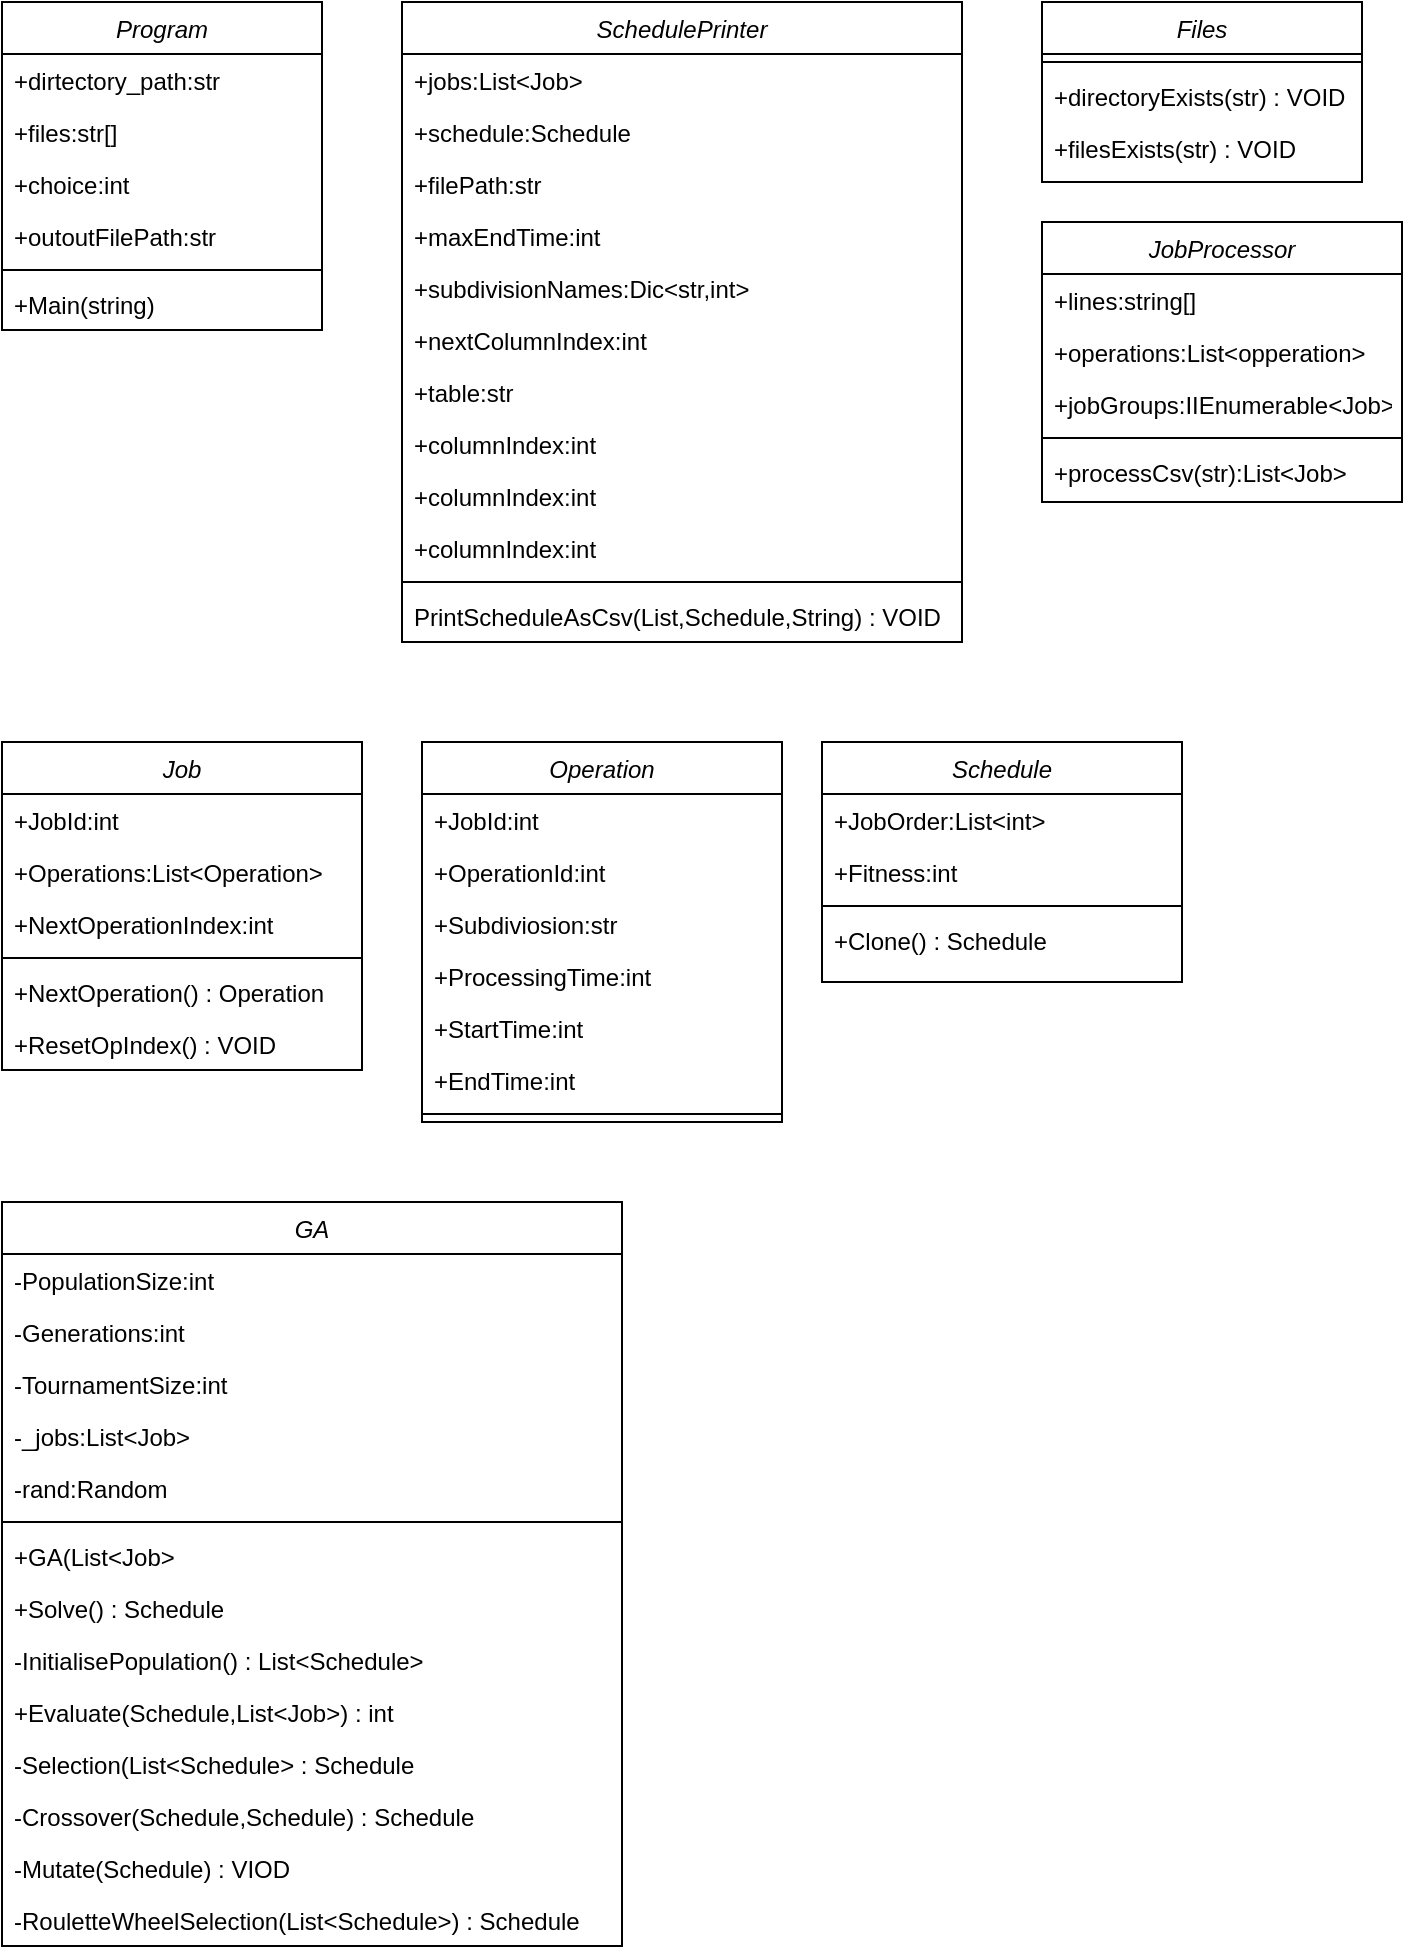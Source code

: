 <mxfile version="26.2.14">
  <diagram id="C5RBs43oDa-KdzZeNtuy" name="Page-1">
    <mxGraphModel dx="1187" dy="1159" grid="1" gridSize="10" guides="1" tooltips="1" connect="1" arrows="1" fold="1" page="1" pageScale="1" pageWidth="827" pageHeight="1169" math="0" shadow="0">
      <root>
        <mxCell id="WIyWlLk6GJQsqaUBKTNV-0" />
        <mxCell id="WIyWlLk6GJQsqaUBKTNV-1" parent="WIyWlLk6GJQsqaUBKTNV-0" />
        <mxCell id="zkfFHV4jXpPFQw0GAbJ--0" value="Program" style="swimlane;fontStyle=2;align=center;verticalAlign=top;childLayout=stackLayout;horizontal=1;startSize=26;horizontalStack=0;resizeParent=1;resizeLast=0;collapsible=1;marginBottom=0;rounded=0;shadow=0;strokeWidth=1;" parent="WIyWlLk6GJQsqaUBKTNV-1" vertex="1">
          <mxGeometry x="40" y="40" width="160" height="164" as="geometry">
            <mxRectangle x="230" y="140" width="160" height="26" as="alternateBounds" />
          </mxGeometry>
        </mxCell>
        <mxCell id="zkfFHV4jXpPFQw0GAbJ--1" value="+dirtectory_path:str" style="text;align=left;verticalAlign=top;spacingLeft=4;spacingRight=4;overflow=hidden;rotatable=0;points=[[0,0.5],[1,0.5]];portConstraint=eastwest;" parent="zkfFHV4jXpPFQw0GAbJ--0" vertex="1">
          <mxGeometry y="26" width="160" height="26" as="geometry" />
        </mxCell>
        <mxCell id="zkfFHV4jXpPFQw0GAbJ--2" value="+files:str[]" style="text;align=left;verticalAlign=top;spacingLeft=4;spacingRight=4;overflow=hidden;rotatable=0;points=[[0,0.5],[1,0.5]];portConstraint=eastwest;rounded=0;shadow=0;html=0;" parent="zkfFHV4jXpPFQw0GAbJ--0" vertex="1">
          <mxGeometry y="52" width="160" height="26" as="geometry" />
        </mxCell>
        <mxCell id="zkfFHV4jXpPFQw0GAbJ--3" value="+choice:int" style="text;align=left;verticalAlign=top;spacingLeft=4;spacingRight=4;overflow=hidden;rotatable=0;points=[[0,0.5],[1,0.5]];portConstraint=eastwest;rounded=0;shadow=0;html=0;" parent="zkfFHV4jXpPFQw0GAbJ--0" vertex="1">
          <mxGeometry y="78" width="160" height="26" as="geometry" />
        </mxCell>
        <mxCell id="TFi6oCp4vvTD5v9REaAA-0" value="+outoutFilePath:str" style="text;align=left;verticalAlign=top;spacingLeft=4;spacingRight=4;overflow=hidden;rotatable=0;points=[[0,0.5],[1,0.5]];portConstraint=eastwest;rounded=0;shadow=0;html=0;" parent="zkfFHV4jXpPFQw0GAbJ--0" vertex="1">
          <mxGeometry y="104" width="160" height="26" as="geometry" />
        </mxCell>
        <mxCell id="zkfFHV4jXpPFQw0GAbJ--4" value="" style="line;html=1;strokeWidth=1;align=left;verticalAlign=middle;spacingTop=-1;spacingLeft=3;spacingRight=3;rotatable=0;labelPosition=right;points=[];portConstraint=eastwest;" parent="zkfFHV4jXpPFQw0GAbJ--0" vertex="1">
          <mxGeometry y="130" width="160" height="8" as="geometry" />
        </mxCell>
        <mxCell id="zkfFHV4jXpPFQw0GAbJ--5" value="+Main(string)" style="text;align=left;verticalAlign=top;spacingLeft=4;spacingRight=4;overflow=hidden;rotatable=0;points=[[0,0.5],[1,0.5]];portConstraint=eastwest;" parent="zkfFHV4jXpPFQw0GAbJ--0" vertex="1">
          <mxGeometry y="138" width="160" height="26" as="geometry" />
        </mxCell>
        <mxCell id="TFi6oCp4vvTD5v9REaAA-1" value="SchedulePrinter" style="swimlane;fontStyle=2;align=center;verticalAlign=top;childLayout=stackLayout;horizontal=1;startSize=26;horizontalStack=0;resizeParent=1;resizeLast=0;collapsible=1;marginBottom=0;rounded=0;shadow=0;strokeWidth=1;" parent="WIyWlLk6GJQsqaUBKTNV-1" vertex="1">
          <mxGeometry x="240" y="40" width="280" height="320" as="geometry">
            <mxRectangle x="240" y="40" width="160" height="26" as="alternateBounds" />
          </mxGeometry>
        </mxCell>
        <mxCell id="TFi6oCp4vvTD5v9REaAA-2" value="+jobs:List&lt;Job&gt;" style="text;align=left;verticalAlign=top;spacingLeft=4;spacingRight=4;overflow=hidden;rotatable=0;points=[[0,0.5],[1,0.5]];portConstraint=eastwest;" parent="TFi6oCp4vvTD5v9REaAA-1" vertex="1">
          <mxGeometry y="26" width="280" height="26" as="geometry" />
        </mxCell>
        <mxCell id="TFi6oCp4vvTD5v9REaAA-3" value="+schedule:Schedule" style="text;align=left;verticalAlign=top;spacingLeft=4;spacingRight=4;overflow=hidden;rotatable=0;points=[[0,0.5],[1,0.5]];portConstraint=eastwest;rounded=0;shadow=0;html=0;" parent="TFi6oCp4vvTD5v9REaAA-1" vertex="1">
          <mxGeometry y="52" width="280" height="26" as="geometry" />
        </mxCell>
        <mxCell id="TFi6oCp4vvTD5v9REaAA-4" value="+filePath:str" style="text;align=left;verticalAlign=top;spacingLeft=4;spacingRight=4;overflow=hidden;rotatable=0;points=[[0,0.5],[1,0.5]];portConstraint=eastwest;rounded=0;shadow=0;html=0;" parent="TFi6oCp4vvTD5v9REaAA-1" vertex="1">
          <mxGeometry y="78" width="280" height="26" as="geometry" />
        </mxCell>
        <mxCell id="TFi6oCp4vvTD5v9REaAA-5" value="+maxEndTime:int" style="text;align=left;verticalAlign=top;spacingLeft=4;spacingRight=4;overflow=hidden;rotatable=0;points=[[0,0.5],[1,0.5]];portConstraint=eastwest;rounded=0;shadow=0;html=0;" parent="TFi6oCp4vvTD5v9REaAA-1" vertex="1">
          <mxGeometry y="104" width="280" height="26" as="geometry" />
        </mxCell>
        <mxCell id="TFi6oCp4vvTD5v9REaAA-8" value="+subdivisionNames:Dic&lt;str,int&gt;" style="text;align=left;verticalAlign=top;spacingLeft=4;spacingRight=4;overflow=hidden;rotatable=0;points=[[0,0.5],[1,0.5]];portConstraint=eastwest;rounded=0;shadow=0;html=0;" parent="TFi6oCp4vvTD5v9REaAA-1" vertex="1">
          <mxGeometry y="130" width="280" height="26" as="geometry" />
        </mxCell>
        <mxCell id="TFi6oCp4vvTD5v9REaAA-10" value="+nextColumnIndex:int" style="text;align=left;verticalAlign=top;spacingLeft=4;spacingRight=4;overflow=hidden;rotatable=0;points=[[0,0.5],[1,0.5]];portConstraint=eastwest;rounded=0;shadow=0;html=0;" parent="TFi6oCp4vvTD5v9REaAA-1" vertex="1">
          <mxGeometry y="156" width="280" height="26" as="geometry" />
        </mxCell>
        <mxCell id="TFi6oCp4vvTD5v9REaAA-12" value="+table:str" style="text;align=left;verticalAlign=top;spacingLeft=4;spacingRight=4;overflow=hidden;rotatable=0;points=[[0,0.5],[1,0.5]];portConstraint=eastwest;rounded=0;shadow=0;html=0;" parent="TFi6oCp4vvTD5v9REaAA-1" vertex="1">
          <mxGeometry y="182" width="280" height="26" as="geometry" />
        </mxCell>
        <mxCell id="TFi6oCp4vvTD5v9REaAA-13" value="+columnIndex:int" style="text;align=left;verticalAlign=top;spacingLeft=4;spacingRight=4;overflow=hidden;rotatable=0;points=[[0,0.5],[1,0.5]];portConstraint=eastwest;rounded=0;shadow=0;html=0;" parent="TFi6oCp4vvTD5v9REaAA-1" vertex="1">
          <mxGeometry y="208" width="280" height="26" as="geometry" />
        </mxCell>
        <mxCell id="TFi6oCp4vvTD5v9REaAA-14" value="+columnIndex:int" style="text;align=left;verticalAlign=top;spacingLeft=4;spacingRight=4;overflow=hidden;rotatable=0;points=[[0,0.5],[1,0.5]];portConstraint=eastwest;rounded=0;shadow=0;html=0;" parent="TFi6oCp4vvTD5v9REaAA-1" vertex="1">
          <mxGeometry y="234" width="280" height="26" as="geometry" />
        </mxCell>
        <mxCell id="TFi6oCp4vvTD5v9REaAA-15" value="+columnIndex:int" style="text;align=left;verticalAlign=top;spacingLeft=4;spacingRight=4;overflow=hidden;rotatable=0;points=[[0,0.5],[1,0.5]];portConstraint=eastwest;rounded=0;shadow=0;html=0;" parent="TFi6oCp4vvTD5v9REaAA-1" vertex="1">
          <mxGeometry y="260" width="280" height="26" as="geometry" />
        </mxCell>
        <mxCell id="TFi6oCp4vvTD5v9REaAA-6" value="" style="line;html=1;strokeWidth=1;align=left;verticalAlign=middle;spacingTop=-1;spacingLeft=3;spacingRight=3;rotatable=0;labelPosition=right;points=[];portConstraint=eastwest;" parent="TFi6oCp4vvTD5v9REaAA-1" vertex="1">
          <mxGeometry y="286" width="280" height="8" as="geometry" />
        </mxCell>
        <mxCell id="TFi6oCp4vvTD5v9REaAA-7" value="PrintScheduleAsCsv(List,Schedule,String) : VOID" style="text;align=left;verticalAlign=top;spacingLeft=4;spacingRight=4;overflow=hidden;rotatable=0;points=[[0,0.5],[1,0.5]];portConstraint=eastwest;" parent="TFi6oCp4vvTD5v9REaAA-1" vertex="1">
          <mxGeometry y="294" width="280" height="26" as="geometry" />
        </mxCell>
        <mxCell id="TFi6oCp4vvTD5v9REaAA-16" value="Files" style="swimlane;fontStyle=2;align=center;verticalAlign=top;childLayout=stackLayout;horizontal=1;startSize=26;horizontalStack=0;resizeParent=1;resizeLast=0;collapsible=1;marginBottom=0;rounded=0;shadow=0;strokeWidth=1;" parent="WIyWlLk6GJQsqaUBKTNV-1" vertex="1">
          <mxGeometry x="560" y="40" width="160" height="90" as="geometry">
            <mxRectangle x="230" y="140" width="160" height="26" as="alternateBounds" />
          </mxGeometry>
        </mxCell>
        <mxCell id="TFi6oCp4vvTD5v9REaAA-21" value="" style="line;html=1;strokeWidth=1;align=left;verticalAlign=middle;spacingTop=-1;spacingLeft=3;spacingRight=3;rotatable=0;labelPosition=right;points=[];portConstraint=eastwest;" parent="TFi6oCp4vvTD5v9REaAA-16" vertex="1">
          <mxGeometry y="26" width="160" height="8" as="geometry" />
        </mxCell>
        <mxCell id="TFi6oCp4vvTD5v9REaAA-22" value="+directoryExists(str) : VOID" style="text;align=left;verticalAlign=top;spacingLeft=4;spacingRight=4;overflow=hidden;rotatable=0;points=[[0,0.5],[1,0.5]];portConstraint=eastwest;" parent="TFi6oCp4vvTD5v9REaAA-16" vertex="1">
          <mxGeometry y="34" width="160" height="26" as="geometry" />
        </mxCell>
        <mxCell id="TFi6oCp4vvTD5v9REaAA-23" value="+filesExists(str) : VOID" style="text;align=left;verticalAlign=top;spacingLeft=4;spacingRight=4;overflow=hidden;rotatable=0;points=[[0,0.5],[1,0.5]];portConstraint=eastwest;" parent="TFi6oCp4vvTD5v9REaAA-16" vertex="1">
          <mxGeometry y="60" width="160" height="26" as="geometry" />
        </mxCell>
        <mxCell id="TFi6oCp4vvTD5v9REaAA-24" value="JobProcessor" style="swimlane;fontStyle=2;align=center;verticalAlign=top;childLayout=stackLayout;horizontal=1;startSize=26;horizontalStack=0;resizeParent=1;resizeLast=0;collapsible=1;marginBottom=0;rounded=0;shadow=0;strokeWidth=1;" parent="WIyWlLk6GJQsqaUBKTNV-1" vertex="1">
          <mxGeometry x="560" y="150" width="180" height="140" as="geometry">
            <mxRectangle x="230" y="140" width="160" height="26" as="alternateBounds" />
          </mxGeometry>
        </mxCell>
        <mxCell id="TFi6oCp4vvTD5v9REaAA-25" value="+lines:string[]" style="text;align=left;verticalAlign=top;spacingLeft=4;spacingRight=4;overflow=hidden;rotatable=0;points=[[0,0.5],[1,0.5]];portConstraint=eastwest;" parent="TFi6oCp4vvTD5v9REaAA-24" vertex="1">
          <mxGeometry y="26" width="180" height="26" as="geometry" />
        </mxCell>
        <mxCell id="TFi6oCp4vvTD5v9REaAA-26" value="+operations:List&lt;opperation&gt;" style="text;align=left;verticalAlign=top;spacingLeft=4;spacingRight=4;overflow=hidden;rotatable=0;points=[[0,0.5],[1,0.5]];portConstraint=eastwest;rounded=0;shadow=0;html=0;" parent="TFi6oCp4vvTD5v9REaAA-24" vertex="1">
          <mxGeometry y="52" width="180" height="26" as="geometry" />
        </mxCell>
        <mxCell id="TFi6oCp4vvTD5v9REaAA-27" value="+jobGroups:IIEnumerable&lt;Job&gt;" style="text;align=left;verticalAlign=top;spacingLeft=4;spacingRight=4;overflow=hidden;rotatable=0;points=[[0,0.5],[1,0.5]];portConstraint=eastwest;rounded=0;shadow=0;html=0;" parent="TFi6oCp4vvTD5v9REaAA-24" vertex="1">
          <mxGeometry y="78" width="180" height="26" as="geometry" />
        </mxCell>
        <mxCell id="TFi6oCp4vvTD5v9REaAA-29" value="" style="line;html=1;strokeWidth=1;align=left;verticalAlign=middle;spacingTop=-1;spacingLeft=3;spacingRight=3;rotatable=0;labelPosition=right;points=[];portConstraint=eastwest;" parent="TFi6oCp4vvTD5v9REaAA-24" vertex="1">
          <mxGeometry y="104" width="180" height="8" as="geometry" />
        </mxCell>
        <mxCell id="TFi6oCp4vvTD5v9REaAA-30" value="+processCsv(str):List&lt;Job&gt;" style="text;align=left;verticalAlign=top;spacingLeft=4;spacingRight=4;overflow=hidden;rotatable=0;points=[[0,0.5],[1,0.5]];portConstraint=eastwest;" parent="TFi6oCp4vvTD5v9REaAA-24" vertex="1">
          <mxGeometry y="112" width="180" height="26" as="geometry" />
        </mxCell>
        <mxCell id="TFi6oCp4vvTD5v9REaAA-31" value="Job" style="swimlane;fontStyle=2;align=center;verticalAlign=top;childLayout=stackLayout;horizontal=1;startSize=26;horizontalStack=0;resizeParent=1;resizeLast=0;collapsible=1;marginBottom=0;rounded=0;shadow=0;strokeWidth=1;" parent="WIyWlLk6GJQsqaUBKTNV-1" vertex="1">
          <mxGeometry x="40" y="410" width="180" height="164" as="geometry">
            <mxRectangle x="230" y="140" width="160" height="26" as="alternateBounds" />
          </mxGeometry>
        </mxCell>
        <mxCell id="TFi6oCp4vvTD5v9REaAA-32" value="+JobId:int" style="text;align=left;verticalAlign=top;spacingLeft=4;spacingRight=4;overflow=hidden;rotatable=0;points=[[0,0.5],[1,0.5]];portConstraint=eastwest;" parent="TFi6oCp4vvTD5v9REaAA-31" vertex="1">
          <mxGeometry y="26" width="180" height="26" as="geometry" />
        </mxCell>
        <mxCell id="TFi6oCp4vvTD5v9REaAA-33" value="+Operations:List&lt;Operation&gt;" style="text;align=left;verticalAlign=top;spacingLeft=4;spacingRight=4;overflow=hidden;rotatable=0;points=[[0,0.5],[1,0.5]];portConstraint=eastwest;rounded=0;shadow=0;html=0;" parent="TFi6oCp4vvTD5v9REaAA-31" vertex="1">
          <mxGeometry y="52" width="180" height="26" as="geometry" />
        </mxCell>
        <mxCell id="TFi6oCp4vvTD5v9REaAA-34" value="+NextOperationIndex:int" style="text;align=left;verticalAlign=top;spacingLeft=4;spacingRight=4;overflow=hidden;rotatable=0;points=[[0,0.5],[1,0.5]];portConstraint=eastwest;rounded=0;shadow=0;html=0;" parent="TFi6oCp4vvTD5v9REaAA-31" vertex="1">
          <mxGeometry y="78" width="180" height="26" as="geometry" />
        </mxCell>
        <mxCell id="TFi6oCp4vvTD5v9REaAA-36" value="" style="line;html=1;strokeWidth=1;align=left;verticalAlign=middle;spacingTop=-1;spacingLeft=3;spacingRight=3;rotatable=0;labelPosition=right;points=[];portConstraint=eastwest;" parent="TFi6oCp4vvTD5v9REaAA-31" vertex="1">
          <mxGeometry y="104" width="180" height="8" as="geometry" />
        </mxCell>
        <mxCell id="TFi6oCp4vvTD5v9REaAA-37" value="+NextOperation() : Operation" style="text;align=left;verticalAlign=top;spacingLeft=4;spacingRight=4;overflow=hidden;rotatable=0;points=[[0,0.5],[1,0.5]];portConstraint=eastwest;" parent="TFi6oCp4vvTD5v9REaAA-31" vertex="1">
          <mxGeometry y="112" width="180" height="26" as="geometry" />
        </mxCell>
        <mxCell id="TFi6oCp4vvTD5v9REaAA-38" value="+ResetOpIndex() : VOID" style="text;align=left;verticalAlign=top;spacingLeft=4;spacingRight=4;overflow=hidden;rotatable=0;points=[[0,0.5],[1,0.5]];portConstraint=eastwest;" parent="TFi6oCp4vvTD5v9REaAA-31" vertex="1">
          <mxGeometry y="138" width="180" height="26" as="geometry" />
        </mxCell>
        <mxCell id="TFi6oCp4vvTD5v9REaAA-39" value="Operation" style="swimlane;fontStyle=2;align=center;verticalAlign=top;childLayout=stackLayout;horizontal=1;startSize=26;horizontalStack=0;resizeParent=1;resizeLast=0;collapsible=1;marginBottom=0;rounded=0;shadow=0;strokeWidth=1;" parent="WIyWlLk6GJQsqaUBKTNV-1" vertex="1">
          <mxGeometry x="250" y="410" width="180" height="190" as="geometry">
            <mxRectangle x="230" y="140" width="160" height="26" as="alternateBounds" />
          </mxGeometry>
        </mxCell>
        <mxCell id="TFi6oCp4vvTD5v9REaAA-40" value="+JobId:int" style="text;align=left;verticalAlign=top;spacingLeft=4;spacingRight=4;overflow=hidden;rotatable=0;points=[[0,0.5],[1,0.5]];portConstraint=eastwest;" parent="TFi6oCp4vvTD5v9REaAA-39" vertex="1">
          <mxGeometry y="26" width="180" height="26" as="geometry" />
        </mxCell>
        <mxCell id="TFi6oCp4vvTD5v9REaAA-41" value="+OperationId:int" style="text;align=left;verticalAlign=top;spacingLeft=4;spacingRight=4;overflow=hidden;rotatable=0;points=[[0,0.5],[1,0.5]];portConstraint=eastwest;rounded=0;shadow=0;html=0;" parent="TFi6oCp4vvTD5v9REaAA-39" vertex="1">
          <mxGeometry y="52" width="180" height="26" as="geometry" />
        </mxCell>
        <mxCell id="TFi6oCp4vvTD5v9REaAA-42" value="+Subdiviosion:str" style="text;align=left;verticalAlign=top;spacingLeft=4;spacingRight=4;overflow=hidden;rotatable=0;points=[[0,0.5],[1,0.5]];portConstraint=eastwest;rounded=0;shadow=0;html=0;" parent="TFi6oCp4vvTD5v9REaAA-39" vertex="1">
          <mxGeometry y="78" width="180" height="26" as="geometry" />
        </mxCell>
        <mxCell id="TFi6oCp4vvTD5v9REaAA-46" value="+ProcessingTime:int" style="text;align=left;verticalAlign=top;spacingLeft=4;spacingRight=4;overflow=hidden;rotatable=0;points=[[0,0.5],[1,0.5]];portConstraint=eastwest;rounded=0;shadow=0;html=0;" parent="TFi6oCp4vvTD5v9REaAA-39" vertex="1">
          <mxGeometry y="104" width="180" height="26" as="geometry" />
        </mxCell>
        <mxCell id="TFi6oCp4vvTD5v9REaAA-47" value="+StartTime:int" style="text;align=left;verticalAlign=top;spacingLeft=4;spacingRight=4;overflow=hidden;rotatable=0;points=[[0,0.5],[1,0.5]];portConstraint=eastwest;rounded=0;shadow=0;html=0;" parent="TFi6oCp4vvTD5v9REaAA-39" vertex="1">
          <mxGeometry y="130" width="180" height="26" as="geometry" />
        </mxCell>
        <mxCell id="TFi6oCp4vvTD5v9REaAA-48" value="+EndTime:int" style="text;align=left;verticalAlign=top;spacingLeft=4;spacingRight=4;overflow=hidden;rotatable=0;points=[[0,0.5],[1,0.5]];portConstraint=eastwest;rounded=0;shadow=0;html=0;" parent="TFi6oCp4vvTD5v9REaAA-39" vertex="1">
          <mxGeometry y="156" width="180" height="26" as="geometry" />
        </mxCell>
        <mxCell id="TFi6oCp4vvTD5v9REaAA-43" value="" style="line;html=1;strokeWidth=1;align=left;verticalAlign=middle;spacingTop=-1;spacingLeft=3;spacingRight=3;rotatable=0;labelPosition=right;points=[];portConstraint=eastwest;" parent="TFi6oCp4vvTD5v9REaAA-39" vertex="1">
          <mxGeometry y="182" width="180" height="8" as="geometry" />
        </mxCell>
        <mxCell id="TFi6oCp4vvTD5v9REaAA-49" value="Schedule" style="swimlane;fontStyle=2;align=center;verticalAlign=top;childLayout=stackLayout;horizontal=1;startSize=26;horizontalStack=0;resizeParent=1;resizeLast=0;collapsible=1;marginBottom=0;rounded=0;shadow=0;strokeWidth=1;" parent="WIyWlLk6GJQsqaUBKTNV-1" vertex="1">
          <mxGeometry x="450" y="410" width="180" height="120" as="geometry">
            <mxRectangle x="230" y="140" width="160" height="26" as="alternateBounds" />
          </mxGeometry>
        </mxCell>
        <mxCell id="TFi6oCp4vvTD5v9REaAA-50" value="+JobOrder:List&lt;int&gt;" style="text;align=left;verticalAlign=top;spacingLeft=4;spacingRight=4;overflow=hidden;rotatable=0;points=[[0,0.5],[1,0.5]];portConstraint=eastwest;" parent="TFi6oCp4vvTD5v9REaAA-49" vertex="1">
          <mxGeometry y="26" width="180" height="26" as="geometry" />
        </mxCell>
        <mxCell id="TFi6oCp4vvTD5v9REaAA-51" value="+Fitness:int" style="text;align=left;verticalAlign=top;spacingLeft=4;spacingRight=4;overflow=hidden;rotatable=0;points=[[0,0.5],[1,0.5]];portConstraint=eastwest;rounded=0;shadow=0;html=0;" parent="TFi6oCp4vvTD5v9REaAA-49" vertex="1">
          <mxGeometry y="52" width="180" height="26" as="geometry" />
        </mxCell>
        <mxCell id="TFi6oCp4vvTD5v9REaAA-53" value="" style="line;html=1;strokeWidth=1;align=left;verticalAlign=middle;spacingTop=-1;spacingLeft=3;spacingRight=3;rotatable=0;labelPosition=right;points=[];portConstraint=eastwest;" parent="TFi6oCp4vvTD5v9REaAA-49" vertex="1">
          <mxGeometry y="78" width="180" height="8" as="geometry" />
        </mxCell>
        <mxCell id="TFi6oCp4vvTD5v9REaAA-54" value="+Clone() : Schedule" style="text;align=left;verticalAlign=top;spacingLeft=4;spacingRight=4;overflow=hidden;rotatable=0;points=[[0,0.5],[1,0.5]];portConstraint=eastwest;" parent="TFi6oCp4vvTD5v9REaAA-49" vertex="1">
          <mxGeometry y="86" width="180" height="26" as="geometry" />
        </mxCell>
        <mxCell id="TFi6oCp4vvTD5v9REaAA-56" value="GA" style="swimlane;fontStyle=2;align=center;verticalAlign=top;childLayout=stackLayout;horizontal=1;startSize=26;horizontalStack=0;resizeParent=1;resizeLast=0;collapsible=1;marginBottom=0;rounded=0;shadow=0;strokeWidth=1;" parent="WIyWlLk6GJQsqaUBKTNV-1" vertex="1">
          <mxGeometry x="40" y="640" width="310" height="372" as="geometry">
            <mxRectangle x="230" y="140" width="160" height="26" as="alternateBounds" />
          </mxGeometry>
        </mxCell>
        <mxCell id="TFi6oCp4vvTD5v9REaAA-57" value="-PopulationSize:int" style="text;align=left;verticalAlign=top;spacingLeft=4;spacingRight=4;overflow=hidden;rotatable=0;points=[[0,0.5],[1,0.5]];portConstraint=eastwest;" parent="TFi6oCp4vvTD5v9REaAA-56" vertex="1">
          <mxGeometry y="26" width="310" height="26" as="geometry" />
        </mxCell>
        <mxCell id="TFi6oCp4vvTD5v9REaAA-63" value="-Generations:int" style="text;align=left;verticalAlign=top;spacingLeft=4;spacingRight=4;overflow=hidden;rotatable=0;points=[[0,0.5],[1,0.5]];portConstraint=eastwest;" parent="TFi6oCp4vvTD5v9REaAA-56" vertex="1">
          <mxGeometry y="52" width="310" height="26" as="geometry" />
        </mxCell>
        <mxCell id="TFi6oCp4vvTD5v9REaAA-64" value="-TournamentSize:int" style="text;align=left;verticalAlign=top;spacingLeft=4;spacingRight=4;overflow=hidden;rotatable=0;points=[[0,0.5],[1,0.5]];portConstraint=eastwest;" parent="TFi6oCp4vvTD5v9REaAA-56" vertex="1">
          <mxGeometry y="78" width="310" height="26" as="geometry" />
        </mxCell>
        <mxCell id="TFi6oCp4vvTD5v9REaAA-65" value="-_jobs:List&lt;Job&gt;" style="text;align=left;verticalAlign=top;spacingLeft=4;spacingRight=4;overflow=hidden;rotatable=0;points=[[0,0.5],[1,0.5]];portConstraint=eastwest;" parent="TFi6oCp4vvTD5v9REaAA-56" vertex="1">
          <mxGeometry y="104" width="310" height="26" as="geometry" />
        </mxCell>
        <mxCell id="TFi6oCp4vvTD5v9REaAA-66" value="-rand:Random" style="text;align=left;verticalAlign=top;spacingLeft=4;spacingRight=4;overflow=hidden;rotatable=0;points=[[0,0.5],[1,0.5]];portConstraint=eastwest;" parent="TFi6oCp4vvTD5v9REaAA-56" vertex="1">
          <mxGeometry y="130" width="310" height="26" as="geometry" />
        </mxCell>
        <mxCell id="TFi6oCp4vvTD5v9REaAA-60" value="" style="line;html=1;strokeWidth=1;align=left;verticalAlign=middle;spacingTop=-1;spacingLeft=3;spacingRight=3;rotatable=0;labelPosition=right;points=[];portConstraint=eastwest;" parent="TFi6oCp4vvTD5v9REaAA-56" vertex="1">
          <mxGeometry y="156" width="310" height="8" as="geometry" />
        </mxCell>
        <mxCell id="TFi6oCp4vvTD5v9REaAA-61" value="+GA(List&lt;Job&gt;" style="text;align=left;verticalAlign=top;spacingLeft=4;spacingRight=4;overflow=hidden;rotatable=0;points=[[0,0.5],[1,0.5]];portConstraint=eastwest;" parent="TFi6oCp4vvTD5v9REaAA-56" vertex="1">
          <mxGeometry y="164" width="310" height="26" as="geometry" />
        </mxCell>
        <mxCell id="TFi6oCp4vvTD5v9REaAA-62" value="+Solve() : Schedule" style="text;align=left;verticalAlign=top;spacingLeft=4;spacingRight=4;overflow=hidden;rotatable=0;points=[[0,0.5],[1,0.5]];portConstraint=eastwest;" parent="TFi6oCp4vvTD5v9REaAA-56" vertex="1">
          <mxGeometry y="190" width="310" height="26" as="geometry" />
        </mxCell>
        <mxCell id="TFi6oCp4vvTD5v9REaAA-67" value="-InitialisePopulation() : List&lt;Schedule&gt;" style="text;align=left;verticalAlign=top;spacingLeft=4;spacingRight=4;overflow=hidden;rotatable=0;points=[[0,0.5],[1,0.5]];portConstraint=eastwest;" parent="TFi6oCp4vvTD5v9REaAA-56" vertex="1">
          <mxGeometry y="216" width="310" height="26" as="geometry" />
        </mxCell>
        <mxCell id="TFi6oCp4vvTD5v9REaAA-68" value="+Evaluate(Schedule,List&lt;Job&gt;) : int" style="text;align=left;verticalAlign=top;spacingLeft=4;spacingRight=4;overflow=hidden;rotatable=0;points=[[0,0.5],[1,0.5]];portConstraint=eastwest;" parent="TFi6oCp4vvTD5v9REaAA-56" vertex="1">
          <mxGeometry y="242" width="310" height="26" as="geometry" />
        </mxCell>
        <mxCell id="TFi6oCp4vvTD5v9REaAA-69" value="-Selection(List&lt;Schedule&gt; : Schedule" style="text;align=left;verticalAlign=top;spacingLeft=4;spacingRight=4;overflow=hidden;rotatable=0;points=[[0,0.5],[1,0.5]];portConstraint=eastwest;" parent="TFi6oCp4vvTD5v9REaAA-56" vertex="1">
          <mxGeometry y="268" width="310" height="26" as="geometry" />
        </mxCell>
        <mxCell id="TFi6oCp4vvTD5v9REaAA-70" value="-Crossover(Schedule,Schedule) : Schedule" style="text;align=left;verticalAlign=top;spacingLeft=4;spacingRight=4;overflow=hidden;rotatable=0;points=[[0,0.5],[1,0.5]];portConstraint=eastwest;" parent="TFi6oCp4vvTD5v9REaAA-56" vertex="1">
          <mxGeometry y="294" width="310" height="26" as="geometry" />
        </mxCell>
        <mxCell id="TFi6oCp4vvTD5v9REaAA-71" value="-Mutate(Schedule) : VIOD" style="text;align=left;verticalAlign=top;spacingLeft=4;spacingRight=4;overflow=hidden;rotatable=0;points=[[0,0.5],[1,0.5]];portConstraint=eastwest;" parent="TFi6oCp4vvTD5v9REaAA-56" vertex="1">
          <mxGeometry y="320" width="310" height="26" as="geometry" />
        </mxCell>
        <mxCell id="TFi6oCp4vvTD5v9REaAA-72" value="-RouletteWheelSelection(List&lt;Schedule&gt;) : Schedule" style="text;align=left;verticalAlign=top;spacingLeft=4;spacingRight=4;overflow=hidden;rotatable=0;points=[[0,0.5],[1,0.5]];portConstraint=eastwest;" parent="TFi6oCp4vvTD5v9REaAA-56" vertex="1">
          <mxGeometry y="346" width="310" height="26" as="geometry" />
        </mxCell>
      </root>
    </mxGraphModel>
  </diagram>
</mxfile>

